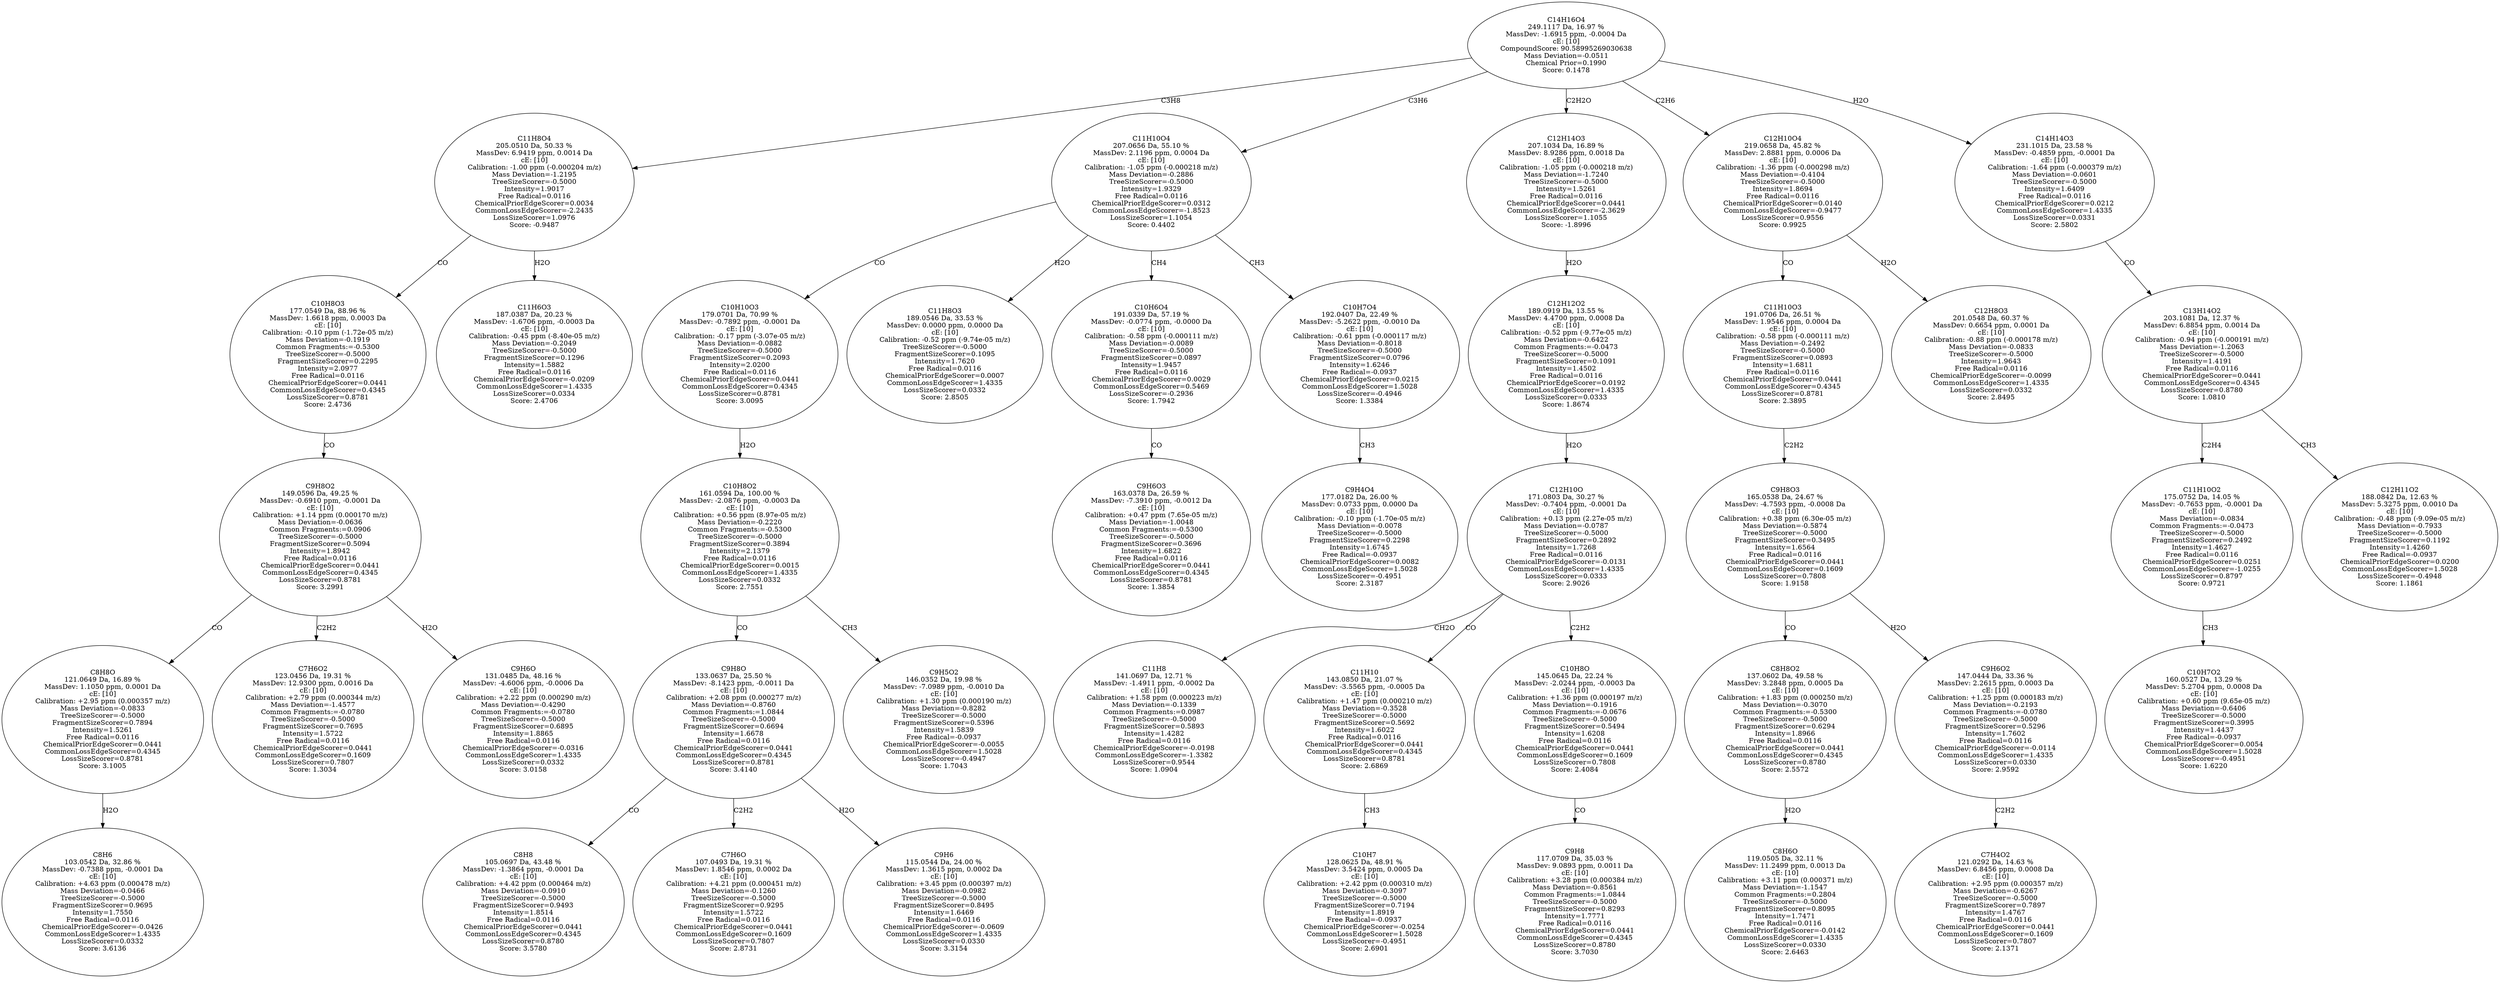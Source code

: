strict digraph {
v1 [label="C8H6\n103.0542 Da, 32.86 %\nMassDev: -0.7388 ppm, -0.0001 Da\ncE: [10]\nCalibration: +4.63 ppm (0.000478 m/z)\nMass Deviation=-0.0466\nTreeSizeScorer=-0.5000\nFragmentSizeScorer=0.9695\nIntensity=1.7550\nFree Radical=0.0116\nChemicalPriorEdgeScorer=-0.0426\nCommonLossEdgeScorer=1.4335\nLossSizeScorer=0.0332\nScore: 3.6136"];
v2 [label="C8H8O\n121.0649 Da, 16.89 %\nMassDev: 1.1050 ppm, 0.0001 Da\ncE: [10]\nCalibration: +2.95 ppm (0.000357 m/z)\nMass Deviation=-0.0833\nTreeSizeScorer=-0.5000\nFragmentSizeScorer=0.7894\nIntensity=1.5261\nFree Radical=0.0116\nChemicalPriorEdgeScorer=0.0441\nCommonLossEdgeScorer=0.4345\nLossSizeScorer=0.8781\nScore: 3.1005"];
v3 [label="C7H6O2\n123.0456 Da, 19.31 %\nMassDev: 12.9300 ppm, 0.0016 Da\ncE: [10]\nCalibration: +2.79 ppm (0.000344 m/z)\nMass Deviation=-1.4577\nCommon Fragments:=-0.0780\nTreeSizeScorer=-0.5000\nFragmentSizeScorer=0.7695\nIntensity=1.5722\nFree Radical=0.0116\nChemicalPriorEdgeScorer=0.0441\nCommonLossEdgeScorer=0.1609\nLossSizeScorer=0.7807\nScore: 1.3034"];
v4 [label="C9H6O\n131.0485 Da, 48.16 %\nMassDev: -4.6006 ppm, -0.0006 Da\ncE: [10]\nCalibration: +2.22 ppm (0.000290 m/z)\nMass Deviation=-0.4290\nCommon Fragments:=-0.0780\nTreeSizeScorer=-0.5000\nFragmentSizeScorer=0.6895\nIntensity=1.8865\nFree Radical=0.0116\nChemicalPriorEdgeScorer=-0.0316\nCommonLossEdgeScorer=1.4335\nLossSizeScorer=0.0332\nScore: 3.0158"];
v5 [label="C9H8O2\n149.0596 Da, 49.25 %\nMassDev: -0.6910 ppm, -0.0001 Da\ncE: [10]\nCalibration: +1.14 ppm (0.000170 m/z)\nMass Deviation=-0.0636\nCommon Fragments:=0.0906\nTreeSizeScorer=-0.5000\nFragmentSizeScorer=0.5094\nIntensity=1.8942\nFree Radical=0.0116\nChemicalPriorEdgeScorer=0.0441\nCommonLossEdgeScorer=0.4345\nLossSizeScorer=0.8781\nScore: 3.2991"];
v6 [label="C10H8O3\n177.0549 Da, 88.96 %\nMassDev: 1.6618 ppm, 0.0003 Da\ncE: [10]\nCalibration: -0.10 ppm (-1.72e-05 m/z)\nMass Deviation=-0.1919\nCommon Fragments:=-0.5300\nTreeSizeScorer=-0.5000\nFragmentSizeScorer=0.2295\nIntensity=2.0977\nFree Radical=0.0116\nChemicalPriorEdgeScorer=0.0441\nCommonLossEdgeScorer=0.4345\nLossSizeScorer=0.8781\nScore: 2.4736"];
v7 [label="C11H6O3\n187.0387 Da, 20.23 %\nMassDev: -1.6706 ppm, -0.0003 Da\ncE: [10]\nCalibration: -0.45 ppm (-8.40e-05 m/z)\nMass Deviation=-0.2049\nTreeSizeScorer=-0.5000\nFragmentSizeScorer=0.1296\nIntensity=1.5882\nFree Radical=0.0116\nChemicalPriorEdgeScorer=-0.0209\nCommonLossEdgeScorer=1.4335\nLossSizeScorer=0.0334\nScore: 2.4706"];
v8 [label="C11H8O4\n205.0510 Da, 50.33 %\nMassDev: 6.9419 ppm, 0.0014 Da\ncE: [10]\nCalibration: -1.00 ppm (-0.000204 m/z)\nMass Deviation=-1.2195\nTreeSizeScorer=-0.5000\nIntensity=1.9017\nFree Radical=0.0116\nChemicalPriorEdgeScorer=0.0034\nCommonLossEdgeScorer=-2.2435\nLossSizeScorer=1.0976\nScore: -0.9487"];
v9 [label="C8H8\n105.0697 Da, 43.48 %\nMassDev: -1.3864 ppm, -0.0001 Da\ncE: [10]\nCalibration: +4.42 ppm (0.000464 m/z)\nMass Deviation=-0.0910\nTreeSizeScorer=-0.5000\nFragmentSizeScorer=0.9493\nIntensity=1.8514\nFree Radical=0.0116\nChemicalPriorEdgeScorer=0.0441\nCommonLossEdgeScorer=0.4345\nLossSizeScorer=0.8780\nScore: 3.5780"];
v10 [label="C7H6O\n107.0493 Da, 19.31 %\nMassDev: 1.8546 ppm, 0.0002 Da\ncE: [10]\nCalibration: +4.21 ppm (0.000451 m/z)\nMass Deviation=-0.1260\nTreeSizeScorer=-0.5000\nFragmentSizeScorer=0.9295\nIntensity=1.5722\nFree Radical=0.0116\nChemicalPriorEdgeScorer=0.0441\nCommonLossEdgeScorer=0.1609\nLossSizeScorer=0.7807\nScore: 2.8731"];
v11 [label="C9H6\n115.0544 Da, 24.00 %\nMassDev: 1.3615 ppm, 0.0002 Da\ncE: [10]\nCalibration: +3.45 ppm (0.000397 m/z)\nMass Deviation=-0.0982\nTreeSizeScorer=-0.5000\nFragmentSizeScorer=0.8495\nIntensity=1.6469\nFree Radical=0.0116\nChemicalPriorEdgeScorer=-0.0609\nCommonLossEdgeScorer=1.4335\nLossSizeScorer=0.0330\nScore: 3.3154"];
v12 [label="C9H8O\n133.0637 Da, 25.50 %\nMassDev: -8.1423 ppm, -0.0011 Da\ncE: [10]\nCalibration: +2.08 ppm (0.000277 m/z)\nMass Deviation=-0.8760\nCommon Fragments:=1.0844\nTreeSizeScorer=-0.5000\nFragmentSizeScorer=0.6694\nIntensity=1.6678\nFree Radical=0.0116\nChemicalPriorEdgeScorer=0.0441\nCommonLossEdgeScorer=0.4345\nLossSizeScorer=0.8781\nScore: 3.4140"];
v13 [label="C9H5O2\n146.0352 Da, 19.98 %\nMassDev: -7.0989 ppm, -0.0010 Da\ncE: [10]\nCalibration: +1.30 ppm (0.000190 m/z)\nMass Deviation=-0.8282\nTreeSizeScorer=-0.5000\nFragmentSizeScorer=0.5396\nIntensity=1.5839\nFree Radical=-0.0937\nChemicalPriorEdgeScorer=-0.0055\nCommonLossEdgeScorer=1.5028\nLossSizeScorer=-0.4947\nScore: 1.7043"];
v14 [label="C10H8O2\n161.0594 Da, 100.00 %\nMassDev: -2.0876 ppm, -0.0003 Da\ncE: [10]\nCalibration: +0.56 ppm (8.97e-05 m/z)\nMass Deviation=-0.2220\nCommon Fragments:=-0.5300\nTreeSizeScorer=-0.5000\nFragmentSizeScorer=0.3894\nIntensity=2.1379\nFree Radical=0.0116\nChemicalPriorEdgeScorer=0.0015\nCommonLossEdgeScorer=1.4335\nLossSizeScorer=0.0332\nScore: 2.7551"];
v15 [label="C10H10O3\n179.0701 Da, 70.99 %\nMassDev: -0.7892 ppm, -0.0001 Da\ncE: [10]\nCalibration: -0.17 ppm (-3.07e-05 m/z)\nMass Deviation=-0.0882\nTreeSizeScorer=-0.5000\nFragmentSizeScorer=0.2093\nIntensity=2.0200\nFree Radical=0.0116\nChemicalPriorEdgeScorer=0.0441\nCommonLossEdgeScorer=0.4345\nLossSizeScorer=0.8781\nScore: 3.0095"];
v16 [label="C11H8O3\n189.0546 Da, 33.53 %\nMassDev: 0.0000 ppm, 0.0000 Da\ncE: [10]\nCalibration: -0.52 ppm (-9.74e-05 m/z)\nTreeSizeScorer=-0.5000\nFragmentSizeScorer=0.1095\nIntensity=1.7620\nFree Radical=0.0116\nChemicalPriorEdgeScorer=0.0007\nCommonLossEdgeScorer=1.4335\nLossSizeScorer=0.0332\nScore: 2.8505"];
v17 [label="C9H6O3\n163.0378 Da, 26.59 %\nMassDev: -7.3910 ppm, -0.0012 Da\ncE: [10]\nCalibration: +0.47 ppm (7.65e-05 m/z)\nMass Deviation=-1.0048\nCommon Fragments:=-0.5300\nTreeSizeScorer=-0.5000\nFragmentSizeScorer=0.3696\nIntensity=1.6822\nFree Radical=0.0116\nChemicalPriorEdgeScorer=0.0441\nCommonLossEdgeScorer=0.4345\nLossSizeScorer=0.8781\nScore: 1.3854"];
v18 [label="C10H6O4\n191.0339 Da, 57.19 %\nMassDev: -0.0774 ppm, -0.0000 Da\ncE: [10]\nCalibration: -0.58 ppm (-0.000111 m/z)\nMass Deviation=-0.0089\nTreeSizeScorer=-0.5000\nFragmentSizeScorer=0.0897\nIntensity=1.9457\nFree Radical=0.0116\nChemicalPriorEdgeScorer=0.0029\nCommonLossEdgeScorer=0.5469\nLossSizeScorer=-0.2936\nScore: 1.7942"];
v19 [label="C9H4O4\n177.0182 Da, 26.00 %\nMassDev: 0.0733 ppm, 0.0000 Da\ncE: [10]\nCalibration: -0.10 ppm (-1.70e-05 m/z)\nMass Deviation=-0.0078\nTreeSizeScorer=-0.5000\nFragmentSizeScorer=0.2298\nIntensity=1.6745\nFree Radical=-0.0937\nChemicalPriorEdgeScorer=0.0082\nCommonLossEdgeScorer=1.5028\nLossSizeScorer=-0.4951\nScore: 2.3187"];
v20 [label="C10H7O4\n192.0407 Da, 22.49 %\nMassDev: -5.2622 ppm, -0.0010 Da\ncE: [10]\nCalibration: -0.61 ppm (-0.000117 m/z)\nMass Deviation=-0.8018\nTreeSizeScorer=-0.5000\nFragmentSizeScorer=0.0796\nIntensity=1.6246\nFree Radical=-0.0937\nChemicalPriorEdgeScorer=0.0215\nCommonLossEdgeScorer=1.5028\nLossSizeScorer=-0.4946\nScore: 1.3384"];
v21 [label="C11H10O4\n207.0656 Da, 55.10 %\nMassDev: 2.1196 ppm, 0.0004 Da\ncE: [10]\nCalibration: -1.05 ppm (-0.000218 m/z)\nMass Deviation=-0.2886\nTreeSizeScorer=-0.5000\nIntensity=1.9329\nFree Radical=0.0116\nChemicalPriorEdgeScorer=0.0312\nCommonLossEdgeScorer=-1.8523\nLossSizeScorer=1.1054\nScore: 0.4402"];
v22 [label="C11H8\n141.0697 Da, 12.71 %\nMassDev: -1.4911 ppm, -0.0002 Da\ncE: [10]\nCalibration: +1.58 ppm (0.000223 m/z)\nMass Deviation=-0.1339\nCommon Fragments:=0.0987\nTreeSizeScorer=-0.5000\nFragmentSizeScorer=0.5893\nIntensity=1.4282\nFree Radical=0.0116\nChemicalPriorEdgeScorer=-0.0198\nCommonLossEdgeScorer=-1.3382\nLossSizeScorer=0.9544\nScore: 1.0904"];
v23 [label="C10H7\n128.0625 Da, 48.91 %\nMassDev: 3.5424 ppm, 0.0005 Da\ncE: [10]\nCalibration: +2.42 ppm (0.000310 m/z)\nMass Deviation=-0.3097\nTreeSizeScorer=-0.5000\nFragmentSizeScorer=0.7194\nIntensity=1.8919\nFree Radical=-0.0937\nChemicalPriorEdgeScorer=-0.0254\nCommonLossEdgeScorer=1.5028\nLossSizeScorer=-0.4951\nScore: 2.6901"];
v24 [label="C11H10\n143.0850 Da, 21.07 %\nMassDev: -3.5565 ppm, -0.0005 Da\ncE: [10]\nCalibration: +1.47 ppm (0.000210 m/z)\nMass Deviation=-0.3528\nTreeSizeScorer=-0.5000\nFragmentSizeScorer=0.5692\nIntensity=1.6022\nFree Radical=0.0116\nChemicalPriorEdgeScorer=0.0441\nCommonLossEdgeScorer=0.4345\nLossSizeScorer=0.8781\nScore: 2.6869"];
v25 [label="C9H8\n117.0709 Da, 35.03 %\nMassDev: 9.0893 ppm, 0.0011 Da\ncE: [10]\nCalibration: +3.28 ppm (0.000384 m/z)\nMass Deviation=-0.8561\nCommon Fragments:=1.0844\nTreeSizeScorer=-0.5000\nFragmentSizeScorer=0.8293\nIntensity=1.7771\nFree Radical=0.0116\nChemicalPriorEdgeScorer=0.0441\nCommonLossEdgeScorer=0.4345\nLossSizeScorer=0.8780\nScore: 3.7030"];
v26 [label="C10H8O\n145.0645 Da, 22.24 %\nMassDev: -2.0244 ppm, -0.0003 Da\ncE: [10]\nCalibration: +1.36 ppm (0.000197 m/z)\nMass Deviation=-0.1916\nCommon Fragments:=-0.0676\nTreeSizeScorer=-0.5000\nFragmentSizeScorer=0.5494\nIntensity=1.6208\nFree Radical=0.0116\nChemicalPriorEdgeScorer=0.0441\nCommonLossEdgeScorer=0.1609\nLossSizeScorer=0.7808\nScore: 2.4084"];
v27 [label="C12H10O\n171.0803 Da, 30.27 %\nMassDev: -0.7404 ppm, -0.0001 Da\ncE: [10]\nCalibration: +0.13 ppm (2.27e-05 m/z)\nMass Deviation=-0.0787\nTreeSizeScorer=-0.5000\nFragmentSizeScorer=0.2892\nIntensity=1.7268\nFree Radical=0.0116\nChemicalPriorEdgeScorer=-0.0131\nCommonLossEdgeScorer=1.4335\nLossSizeScorer=0.0333\nScore: 2.9026"];
v28 [label="C12H12O2\n189.0919 Da, 13.55 %\nMassDev: 4.4700 ppm, 0.0008 Da\ncE: [10]\nCalibration: -0.52 ppm (-9.77e-05 m/z)\nMass Deviation=-0.6422\nCommon Fragments:=-0.0473\nTreeSizeScorer=-0.5000\nFragmentSizeScorer=0.1091\nIntensity=1.4502\nFree Radical=0.0116\nChemicalPriorEdgeScorer=0.0192\nCommonLossEdgeScorer=1.4335\nLossSizeScorer=0.0333\nScore: 1.8674"];
v29 [label="C12H14O3\n207.1034 Da, 16.89 %\nMassDev: 8.9286 ppm, 0.0018 Da\ncE: [10]\nCalibration: -1.05 ppm (-0.000218 m/z)\nMass Deviation=-1.7240\nTreeSizeScorer=-0.5000\nIntensity=1.5261\nFree Radical=0.0116\nChemicalPriorEdgeScorer=0.0441\nCommonLossEdgeScorer=-2.3629\nLossSizeScorer=1.1055\nScore: -1.8996"];
v30 [label="C8H6O\n119.0505 Da, 32.11 %\nMassDev: 11.2499 ppm, 0.0013 Da\ncE: [10]\nCalibration: +3.11 ppm (0.000371 m/z)\nMass Deviation=-1.1547\nCommon Fragments:=0.2804\nTreeSizeScorer=-0.5000\nFragmentSizeScorer=0.8095\nIntensity=1.7471\nFree Radical=0.0116\nChemicalPriorEdgeScorer=-0.0142\nCommonLossEdgeScorer=1.4335\nLossSizeScorer=0.0330\nScore: 2.6463"];
v31 [label="C8H8O2\n137.0602 Da, 49.58 %\nMassDev: 3.2848 ppm, 0.0005 Da\ncE: [10]\nCalibration: +1.83 ppm (0.000250 m/z)\nMass Deviation=-0.3070\nCommon Fragments:=-0.5300\nTreeSizeScorer=-0.5000\nFragmentSizeScorer=0.6294\nIntensity=1.8966\nFree Radical=0.0116\nChemicalPriorEdgeScorer=0.0441\nCommonLossEdgeScorer=0.4345\nLossSizeScorer=0.8780\nScore: 2.5572"];
v32 [label="C7H4O2\n121.0292 Da, 14.63 %\nMassDev: 6.8456 ppm, 0.0008 Da\ncE: [10]\nCalibration: +2.95 ppm (0.000357 m/z)\nMass Deviation=-0.6267\nTreeSizeScorer=-0.5000\nFragmentSizeScorer=0.7897\nIntensity=1.4767\nFree Radical=0.0116\nChemicalPriorEdgeScorer=0.0441\nCommonLossEdgeScorer=0.1609\nLossSizeScorer=0.7807\nScore: 2.1371"];
v33 [label="C9H6O2\n147.0444 Da, 33.36 %\nMassDev: 2.2615 ppm, 0.0003 Da\ncE: [10]\nCalibration: +1.25 ppm (0.000183 m/z)\nMass Deviation=-0.2193\nCommon Fragments:=-0.0780\nTreeSizeScorer=-0.5000\nFragmentSizeScorer=0.5296\nIntensity=1.7602\nFree Radical=0.0116\nChemicalPriorEdgeScorer=-0.0114\nCommonLossEdgeScorer=1.4335\nLossSizeScorer=0.0330\nScore: 2.9592"];
v34 [label="C9H8O3\n165.0538 Da, 24.67 %\nMassDev: -4.7593 ppm, -0.0008 Da\ncE: [10]\nCalibration: +0.38 ppm (6.30e-05 m/z)\nMass Deviation=-0.5874\nTreeSizeScorer=-0.5000\nFragmentSizeScorer=0.3495\nIntensity=1.6564\nFree Radical=0.0116\nChemicalPriorEdgeScorer=0.0441\nCommonLossEdgeScorer=0.1609\nLossSizeScorer=0.7808\nScore: 1.9158"];
v35 [label="C11H10O3\n191.0706 Da, 26.51 %\nMassDev: 1.9546 ppm, 0.0004 Da\ncE: [10]\nCalibration: -0.58 ppm (-0.000111 m/z)\nMass Deviation=-0.2492\nTreeSizeScorer=-0.5000\nFragmentSizeScorer=0.0893\nIntensity=1.6811\nFree Radical=0.0116\nChemicalPriorEdgeScorer=0.0441\nCommonLossEdgeScorer=0.4345\nLossSizeScorer=0.8781\nScore: 2.3895"];
v36 [label="C12H8O3\n201.0548 Da, 60.37 %\nMassDev: 0.6654 ppm, 0.0001 Da\ncE: [10]\nCalibration: -0.88 ppm (-0.000178 m/z)\nMass Deviation=-0.0833\nTreeSizeScorer=-0.5000\nIntensity=1.9643\nFree Radical=0.0116\nChemicalPriorEdgeScorer=-0.0099\nCommonLossEdgeScorer=1.4335\nLossSizeScorer=0.0332\nScore: 2.8495"];
v37 [label="C12H10O4\n219.0658 Da, 45.82 %\nMassDev: 2.8881 ppm, 0.0006 Da\ncE: [10]\nCalibration: -1.36 ppm (-0.000298 m/z)\nMass Deviation=-0.4104\nTreeSizeScorer=-0.5000\nIntensity=1.8694\nFree Radical=0.0116\nChemicalPriorEdgeScorer=0.0140\nCommonLossEdgeScorer=-0.9477\nLossSizeScorer=0.9556\nScore: 0.9925"];
v38 [label="C10H7O2\n160.0527 Da, 13.29 %\nMassDev: 5.2704 ppm, 0.0008 Da\ncE: [10]\nCalibration: +0.60 ppm (9.65e-05 m/z)\nMass Deviation=-0.6406\nTreeSizeScorer=-0.5000\nFragmentSizeScorer=0.3995\nIntensity=1.4437\nFree Radical=-0.0937\nChemicalPriorEdgeScorer=0.0054\nCommonLossEdgeScorer=1.5028\nLossSizeScorer=-0.4951\nScore: 1.6220"];
v39 [label="C11H10O2\n175.0752 Da, 14.05 %\nMassDev: -0.7653 ppm, -0.0001 Da\ncE: [10]\nMass Deviation=-0.0834\nCommon Fragments:=-0.0473\nTreeSizeScorer=-0.5000\nFragmentSizeScorer=0.2492\nIntensity=1.4627\nFree Radical=0.0116\nChemicalPriorEdgeScorer=0.0251\nCommonLossEdgeScorer=-1.0255\nLossSizeScorer=0.8797\nScore: 0.9721"];
v40 [label="C12H11O2\n188.0842 Da, 12.63 %\nMassDev: 5.3275 ppm, 0.0010 Da\ncE: [10]\nCalibration: -0.48 ppm (-9.09e-05 m/z)\nMass Deviation=-0.7933\nTreeSizeScorer=-0.5000\nFragmentSizeScorer=0.1192\nIntensity=1.4260\nFree Radical=-0.0937\nChemicalPriorEdgeScorer=0.0200\nCommonLossEdgeScorer=1.5028\nLossSizeScorer=-0.4948\nScore: 1.1861"];
v41 [label="C13H14O2\n203.1081 Da, 12.37 %\nMassDev: 6.8854 ppm, 0.0014 Da\ncE: [10]\nCalibration: -0.94 ppm (-0.000191 m/z)\nMass Deviation=-1.2063\nTreeSizeScorer=-0.5000\nIntensity=1.4191\nFree Radical=0.0116\nChemicalPriorEdgeScorer=0.0441\nCommonLossEdgeScorer=0.4345\nLossSizeScorer=0.8780\nScore: 1.0810"];
v42 [label="C14H14O3\n231.1015 Da, 23.58 %\nMassDev: -0.4859 ppm, -0.0001 Da\ncE: [10]\nCalibration: -1.64 ppm (-0.000379 m/z)\nMass Deviation=-0.0601\nTreeSizeScorer=-0.5000\nIntensity=1.6409\nFree Radical=0.0116\nChemicalPriorEdgeScorer=0.0212\nCommonLossEdgeScorer=1.4335\nLossSizeScorer=0.0331\nScore: 2.5802"];
v43 [label="C14H16O4\n249.1117 Da, 16.97 %\nMassDev: -1.6915 ppm, -0.0004 Da\ncE: [10]\nCompoundScore: 90.58995269030638\nMass Deviation=-0.0511\nChemical Prior=0.1990\nScore: 0.1478"];
v2 -> v1 [label="H2O"];
v5 -> v2 [label="CO"];
v5 -> v3 [label="C2H2"];
v5 -> v4 [label="H2O"];
v6 -> v5 [label="CO"];
v8 -> v6 [label="CO"];
v8 -> v7 [label="H2O"];
v43 -> v8 [label="C3H8"];
v12 -> v9 [label="CO"];
v12 -> v10 [label="C2H2"];
v12 -> v11 [label="H2O"];
v14 -> v12 [label="CO"];
v14 -> v13 [label="CH3"];
v15 -> v14 [label="H2O"];
v21 -> v15 [label="CO"];
v21 -> v16 [label="H2O"];
v18 -> v17 [label="CO"];
v21 -> v18 [label="CH4"];
v20 -> v19 [label="CH3"];
v21 -> v20 [label="CH3"];
v43 -> v21 [label="C3H6"];
v27 -> v22 [label="CH2O"];
v24 -> v23 [label="CH3"];
v27 -> v24 [label="CO"];
v26 -> v25 [label="CO"];
v27 -> v26 [label="C2H2"];
v28 -> v27 [label="H2O"];
v29 -> v28 [label="H2O"];
v43 -> v29 [label="C2H2O"];
v31 -> v30 [label="H2O"];
v34 -> v31 [label="CO"];
v33 -> v32 [label="C2H2"];
v34 -> v33 [label="H2O"];
v35 -> v34 [label="C2H2"];
v37 -> v35 [label="CO"];
v37 -> v36 [label="H2O"];
v43 -> v37 [label="C2H6"];
v39 -> v38 [label="CH3"];
v41 -> v39 [label="C2H4"];
v41 -> v40 [label="CH3"];
v42 -> v41 [label="CO"];
v43 -> v42 [label="H2O"];
}